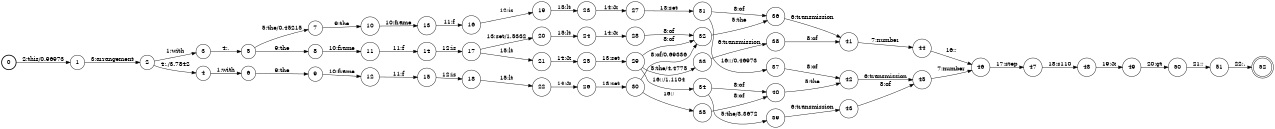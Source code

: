 digraph FST {
rankdir = LR;
size = "8.5,11";
label = "";
center = 1;
orientation = Portrait;
ranksep = "0.4";
nodesep = "0.25";
0 [label = "0", shape = circle, style = bold, fontsize = 14]
	0 -> 1 [label = "2:this/0.96973", fontsize = 14];
1 [label = "1", shape = circle, style = solid, fontsize = 14]
	1 -> 2 [label = "3:arrangement", fontsize = 14];
2 [label = "2", shape = circle, style = solid, fontsize = 14]
	2 -> 3 [label = "1:with", fontsize = 14];
	2 -> 4 [label = "4:,/3.7842", fontsize = 14];
3 [label = "3", shape = circle, style = solid, fontsize = 14]
	3 -> 5 [label = "4:,", fontsize = 14];
4 [label = "4", shape = circle, style = solid, fontsize = 14]
	4 -> 6 [label = "1:with", fontsize = 14];
5 [label = "5", shape = circle, style = solid, fontsize = 14]
	5 -> 7 [label = "5:the/0.45215", fontsize = 14];
	5 -> 8 [label = "9:the", fontsize = 14];
6 [label = "6", shape = circle, style = solid, fontsize = 14]
	6 -> 9 [label = "9:the", fontsize = 14];
7 [label = "7", shape = circle, style = solid, fontsize = 14]
	7 -> 10 [label = "9:the", fontsize = 14];
8 [label = "8", shape = circle, style = solid, fontsize = 14]
	8 -> 11 [label = "10:frame", fontsize = 14];
9 [label = "9", shape = circle, style = solid, fontsize = 14]
	9 -> 12 [label = "10:frame", fontsize = 14];
10 [label = "10", shape = circle, style = solid, fontsize = 14]
	10 -> 13 [label = "10:frame", fontsize = 14];
11 [label = "11", shape = circle, style = solid, fontsize = 14]
	11 -> 14 [label = "11:f", fontsize = 14];
12 [label = "12", shape = circle, style = solid, fontsize = 14]
	12 -> 15 [label = "11:f", fontsize = 14];
13 [label = "13", shape = circle, style = solid, fontsize = 14]
	13 -> 16 [label = "11:f", fontsize = 14];
14 [label = "14", shape = circle, style = solid, fontsize = 14]
	14 -> 17 [label = "12:is", fontsize = 14];
15 [label = "15", shape = circle, style = solid, fontsize = 14]
	15 -> 18 [label = "12:is", fontsize = 14];
16 [label = "16", shape = circle, style = solid, fontsize = 14]
	16 -> 19 [label = "12:is", fontsize = 14];
17 [label = "17", shape = circle, style = solid, fontsize = 14]
	17 -> 20 [label = "13:set/1.5332", fontsize = 14];
	17 -> 21 [label = "15:lt", fontsize = 14];
18 [label = "18", shape = circle, style = solid, fontsize = 14]
	18 -> 22 [label = "15:lt", fontsize = 14];
19 [label = "19", shape = circle, style = solid, fontsize = 14]
	19 -> 23 [label = "15:lt", fontsize = 14];
20 [label = "20", shape = circle, style = solid, fontsize = 14]
	20 -> 24 [label = "15:lt", fontsize = 14];
21 [label = "21", shape = circle, style = solid, fontsize = 14]
	21 -> 25 [label = "14:&amp;", fontsize = 14];
22 [label = "22", shape = circle, style = solid, fontsize = 14]
	22 -> 26 [label = "14:&amp;", fontsize = 14];
23 [label = "23", shape = circle, style = solid, fontsize = 14]
	23 -> 27 [label = "14:&amp;", fontsize = 14];
24 [label = "24", shape = circle, style = solid, fontsize = 14]
	24 -> 28 [label = "14:&amp;", fontsize = 14];
25 [label = "25", shape = circle, style = solid, fontsize = 14]
	25 -> 29 [label = "13:set", fontsize = 14];
26 [label = "26", shape = circle, style = solid, fontsize = 14]
	26 -> 30 [label = "13:set", fontsize = 14];
27 [label = "27", shape = circle, style = solid, fontsize = 14]
	27 -> 31 [label = "13:set", fontsize = 14];
28 [label = "28", shape = circle, style = solid, fontsize = 14]
	28 -> 32 [label = "8:of", fontsize = 14];
29 [label = "29", shape = circle, style = solid, fontsize = 14]
	29 -> 32 [label = "8:of", fontsize = 14];
	29 -> 33 [label = "5:the/4.4775", fontsize = 14];
	29 -> 34 [label = "16:;/1.1104", fontsize = 14];
30 [label = "30", shape = circle, style = solid, fontsize = 14]
	30 -> 32 [label = "8:of/0.69336", fontsize = 14];
	30 -> 35 [label = "16:;", fontsize = 14];
31 [label = "31", shape = circle, style = solid, fontsize = 14]
	31 -> 36 [label = "8:of", fontsize = 14];
	31 -> 37 [label = "16:;/0.46973", fontsize = 14];
32 [label = "32", shape = circle, style = solid, fontsize = 14]
	32 -> 36 [label = "5:the", fontsize = 14];
33 [label = "33", shape = circle, style = solid, fontsize = 14]
	33 -> 38 [label = "6:transmission", fontsize = 14];
34 [label = "34", shape = circle, style = solid, fontsize = 14]
	34 -> 40 [label = "8:of", fontsize = 14];
	34 -> 39 [label = "5:the/3.3672", fontsize = 14];
35 [label = "35", shape = circle, style = solid, fontsize = 14]
	35 -> 40 [label = "8:of", fontsize = 14];
36 [label = "36", shape = circle, style = solid, fontsize = 14]
	36 -> 41 [label = "6:transmission", fontsize = 14];
37 [label = "37", shape = circle, style = solid, fontsize = 14]
	37 -> 42 [label = "8:of", fontsize = 14];
38 [label = "38", shape = circle, style = solid, fontsize = 14]
	38 -> 41 [label = "8:of", fontsize = 14];
39 [label = "39", shape = circle, style = solid, fontsize = 14]
	39 -> 43 [label = "6:transmission", fontsize = 14];
40 [label = "40", shape = circle, style = solid, fontsize = 14]
	40 -> 42 [label = "5:the", fontsize = 14];
41 [label = "41", shape = circle, style = solid, fontsize = 14]
	41 -> 44 [label = "7:number", fontsize = 14];
42 [label = "42", shape = circle, style = solid, fontsize = 14]
	42 -> 45 [label = "6:transmission", fontsize = 14];
43 [label = "43", shape = circle, style = solid, fontsize = 14]
	43 -> 45 [label = "8:of", fontsize = 14];
44 [label = "44", shape = circle, style = solid, fontsize = 14]
	44 -> 46 [label = "16:;", fontsize = 14];
45 [label = "45", shape = circle, style = solid, fontsize = 14]
	45 -> 46 [label = "7:number", fontsize = 14];
46 [label = "46", shape = circle, style = solid, fontsize = 14]
	46 -> 47 [label = "17:step", fontsize = 14];
47 [label = "47", shape = circle, style = solid, fontsize = 14]
	47 -> 48 [label = "18:s110", fontsize = 14];
48 [label = "48", shape = circle, style = solid, fontsize = 14]
	48 -> 49 [label = "19:&amp;", fontsize = 14];
49 [label = "49", shape = circle, style = solid, fontsize = 14]
	49 -> 50 [label = "20:gt", fontsize = 14];
50 [label = "50", shape = circle, style = solid, fontsize = 14]
	50 -> 51 [label = "21:;", fontsize = 14];
51 [label = "51", shape = circle, style = solid, fontsize = 14]
	51 -> 52 [label = "22:.", fontsize = 14];
52 [label = "52", shape = doublecircle, style = solid, fontsize = 14]
}
